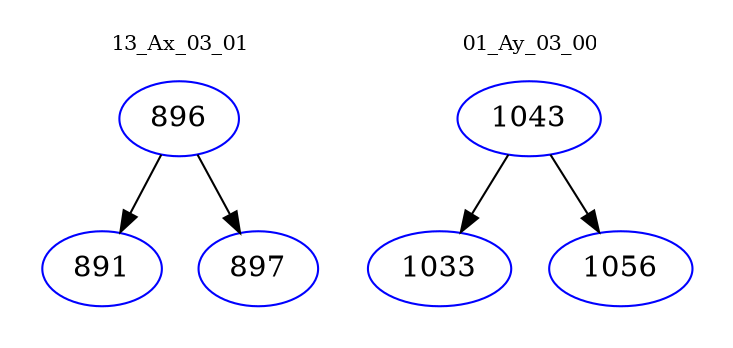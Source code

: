 digraph{
subgraph cluster_0 {
color = white
label = "13_Ax_03_01";
fontsize=10;
T0_896 [label="896", color="blue"]
T0_896 -> T0_891 [color="black"]
T0_891 [label="891", color="blue"]
T0_896 -> T0_897 [color="black"]
T0_897 [label="897", color="blue"]
}
subgraph cluster_1 {
color = white
label = "01_Ay_03_00";
fontsize=10;
T1_1043 [label="1043", color="blue"]
T1_1043 -> T1_1033 [color="black"]
T1_1033 [label="1033", color="blue"]
T1_1043 -> T1_1056 [color="black"]
T1_1056 [label="1056", color="blue"]
}
}
